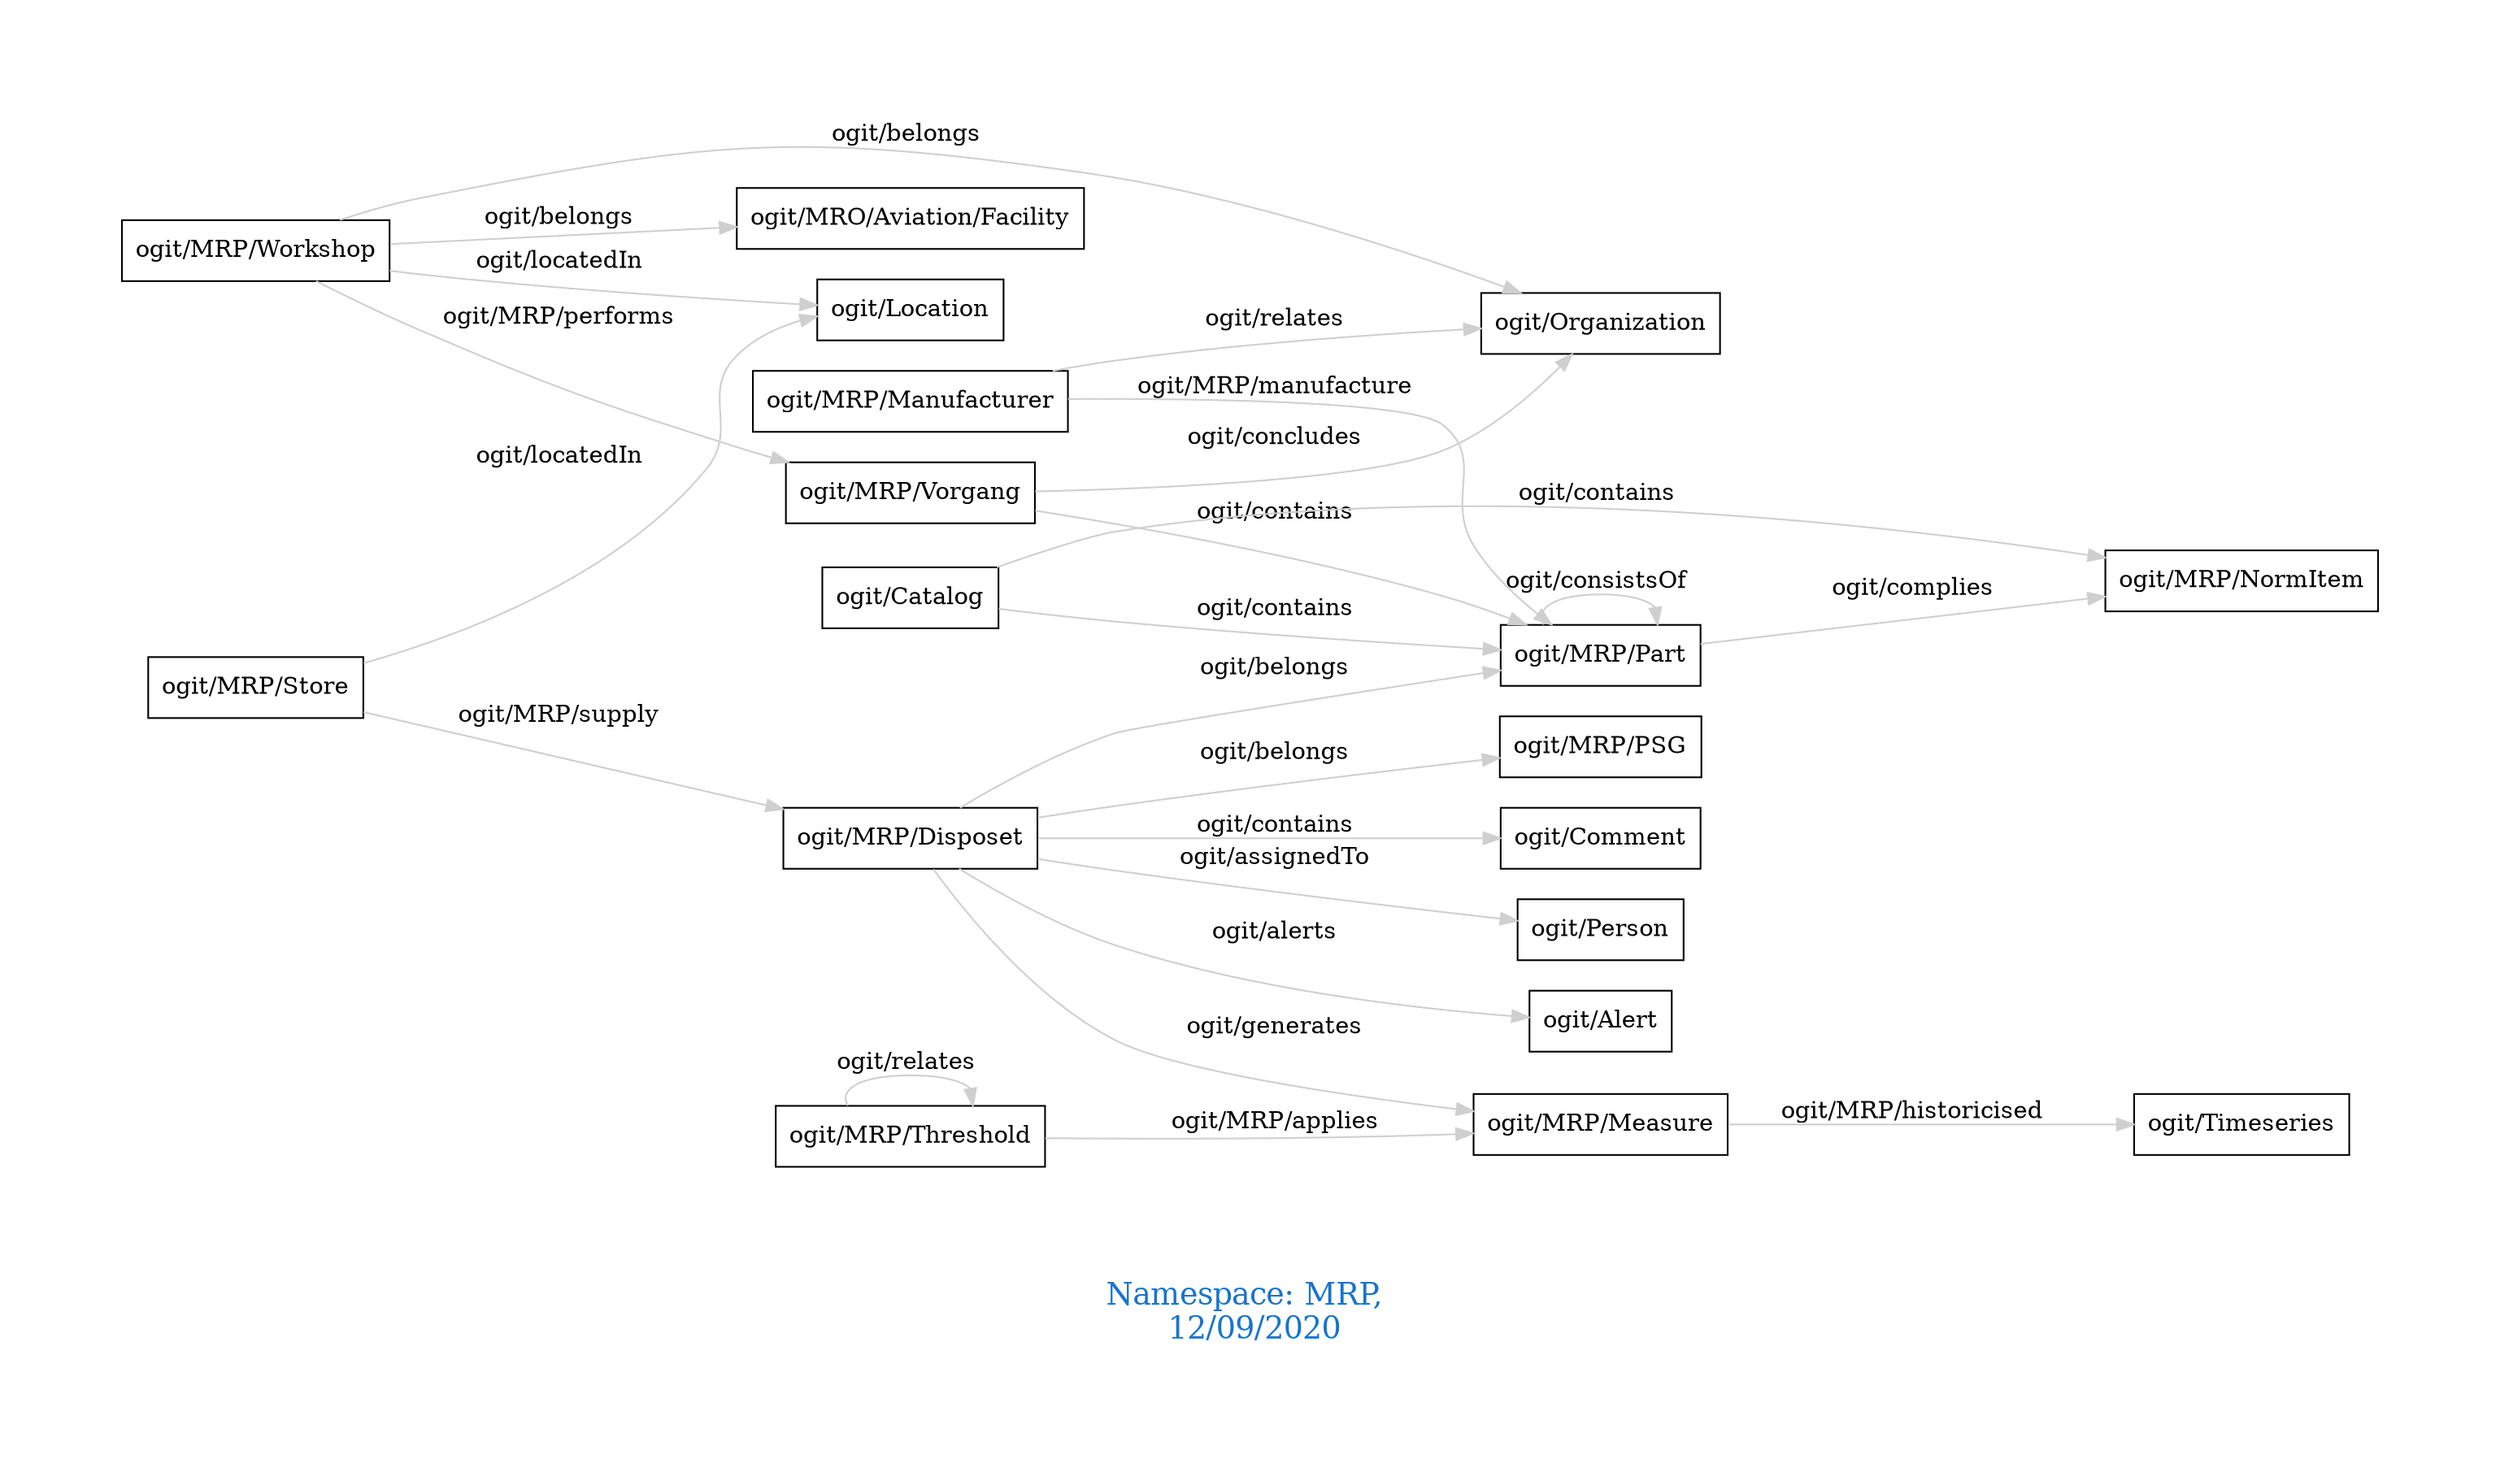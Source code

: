 digraph OGIT_ontology {
 graph [ rankdir= LR,pad=1 
fontsize = 18,
fontcolor= dodgerblue3,label = "\n\n\nNamespace: MRP, \n 12/09/2020"];
node[shape=polygon];
edge [  color="gray81"];

   "ogit/MRP/Disposet" -> "ogit/Comment" [label="   ogit/contains    "];
   "ogit/MRP/Vorgang" -> "ogit/MRP/Part" [label="   ogit/contains    "];
   "ogit/Catalog" -> "ogit/MRP/NormItem" [label="   ogit/contains    "];
   "ogit/Catalog" -> "ogit/MRP/Part" [label="   ogit/contains    "];
   "ogit/MRP/Vorgang" -> "ogit/Organization" [label="   ogit/concludes    "];
   "ogit/MRP/Disposet" -> "ogit/Person" [label="   ogit/assignedTo    "];
   "ogit/MRP/Disposet" -> "ogit/MRP/Measure" [label="   ogit/generates    "];
   "ogit/MRP/Threshold" -> "ogit/MRP/Measure" [label="   ogit/MRP/applies    "];
   "ogit/MRP/Part" -> "ogit/MRP/NormItem" [label="   ogit/complies    "];
   "ogit/MRP/Workshop" -> "ogit/MRP/Vorgang" [label="   ogit/MRP/performs    "];
   "ogit/MRP/Disposet" -> "ogit/Alert" [label="   ogit/alerts    "];
   "ogit/MRP/Store" -> "ogit/Location" [label="   ogit/locatedIn    "];
   "ogit/MRP/Workshop" -> "ogit/Location" [label="   ogit/locatedIn    "];
   "ogit/MRP/Measure" -> "ogit/Timeseries" [label="   ogit/MRP/historicised    "];
   "ogit/MRP/Manufacturer" -> "ogit/MRP/Part" [label="   ogit/MRP/manufacture    "];
   "ogit/MRP/Store" -> "ogit/MRP/Disposet" [label="   ogit/MRP/supply    "];
   "ogit/MRP/Disposet" -> "ogit/MRP/Part" [label="   ogit/belongs    "];
   "ogit/MRP/Disposet" -> "ogit/MRP/PSG" [label="   ogit/belongs    "];
   "ogit/MRP/Workshop" -> "ogit/MRO/Aviation/Facility" [label="   ogit/belongs    "];
   "ogit/MRP/Workshop" -> "ogit/Organization" [label="   ogit/belongs    "];
   "ogit/MRP/Manufacturer" -> "ogit/Organization" [label="   ogit/relates    "];
   "ogit/MRP/Threshold" -> "ogit/MRP/Threshold" [label="   ogit/relates    "];
   "ogit/MRP/Part" -> "ogit/MRP/Part" [label="   ogit/consistsOf    "];
}
